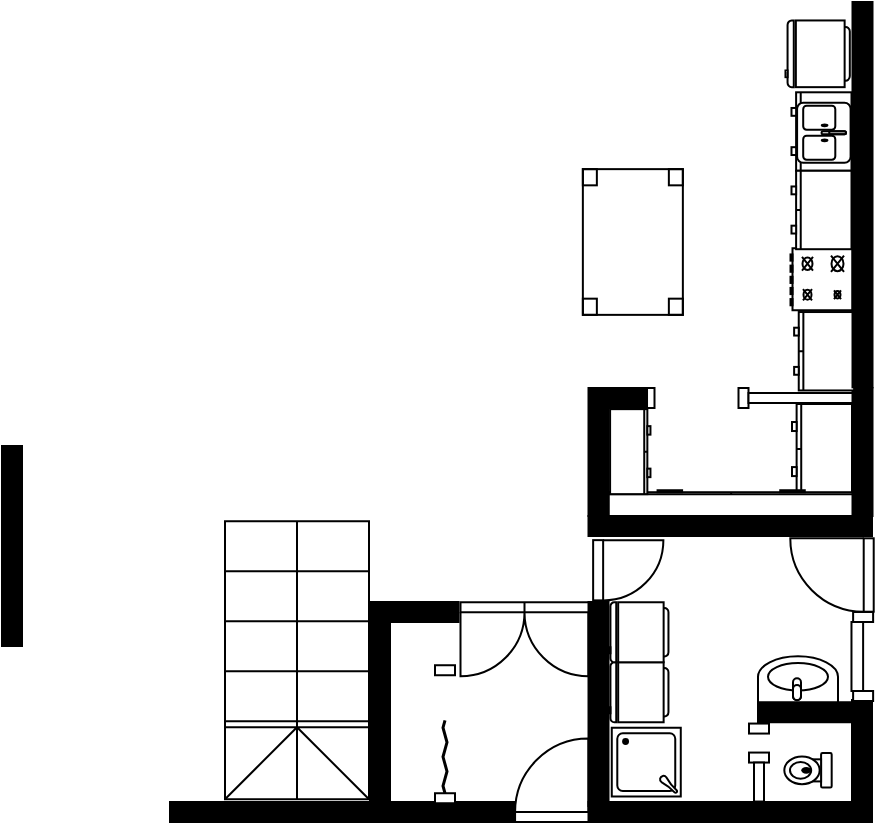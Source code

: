 <mxfile version="24.3.1" type="github" pages="2">
  <diagram name="Page-1" id="xjWKJGh5MfLKTEoIrmZc">
    <mxGraphModel dx="30" dy="613" grid="0" gridSize="10" guides="1" tooltips="1" connect="1" arrows="1" fold="1" page="0" pageScale="1" pageWidth="850" pageHeight="1100" math="0" shadow="0">
      <root>
        <mxCell id="0" />
        <mxCell id="1" parent="0" />
        <mxCell id="le4dVTGofkHt3U4x1nAH-15" value="" style="verticalLabelPosition=bottom;html=1;verticalAlign=top;align=center;shape=mxgraph.floorplan.dresser;rotation=90;" vertex="1" parent="1">
          <mxGeometry x="1498.14" y="206.75" width="39.21" height="30" as="geometry" />
        </mxCell>
        <mxCell id="OK5JHSdQybiAA-abdOU7-43" value="" style="verticalLabelPosition=bottom;html=1;verticalAlign=top;align=center;shape=mxgraph.floorplan.table;rotation=90;" vertex="1" parent="1">
          <mxGeometry x="1387" y="252" width="72.86" height="50" as="geometry" />
        </mxCell>
        <mxCell id="h-Q27DOEpLDlaPpYUZ9X-53" value="" style="verticalLabelPosition=bottom;html=1;verticalAlign=top;align=center;shape=mxgraph.floorplan.wall;fillColor=strokeColor;direction=south;" parent="1" vertex="1">
          <mxGeometry x="1533" y="506" width="10" height="53" as="geometry" />
        </mxCell>
        <mxCell id="OK5JHSdQybiAA-abdOU7-14" value="" style="verticalLabelPosition=bottom;html=1;verticalAlign=top;align=center;shape=mxgraph.floorplan.wall;fillColor=strokeColor;" vertex="1" parent="1">
          <mxGeometry x="1401.25" y="414" width="132" height="10" as="geometry" />
        </mxCell>
        <mxCell id="OK5JHSdQybiAA-abdOU7-15" value="" style="verticalLabelPosition=bottom;html=1;verticalAlign=top;align=center;shape=mxgraph.floorplan.wall;fillColor=strokeColor;direction=south;" vertex="1" parent="1">
          <mxGeometry x="1401.25" y="457" width="10" height="102" as="geometry" />
        </mxCell>
        <mxCell id="OK5JHSdQybiAA-abdOU7-16" value="" style="verticalLabelPosition=bottom;html=1;verticalAlign=top;align=center;shape=mxgraph.floorplan.shower2;rotation=90;" vertex="1" parent="1">
          <mxGeometry x="1412.95" y="519.81" width="34.37" height="34.5" as="geometry" />
        </mxCell>
        <mxCell id="OK5JHSdQybiAA-abdOU7-17" value="" style="verticalLabelPosition=bottom;html=1;verticalAlign=top;align=center;shape=mxgraph.floorplan.refrigerator;rotation=90;" vertex="1" parent="1">
          <mxGeometry x="1411.25" y="487.13" width="30" height="30" as="geometry" />
        </mxCell>
        <mxCell id="OK5JHSdQybiAA-abdOU7-18" value="" style="verticalLabelPosition=bottom;html=1;verticalAlign=top;align=center;shape=mxgraph.floorplan.refrigerator;rotation=90;" vertex="1" parent="1">
          <mxGeometry x="1411.25" y="457.13" width="30" height="30" as="geometry" />
        </mxCell>
        <mxCell id="OK5JHSdQybiAA-abdOU7-19" value="" style="verticalLabelPosition=bottom;html=1;verticalAlign=top;align=center;shape=mxgraph.floorplan.sink_1;rotation=-180;" vertex="1" parent="1">
          <mxGeometry x="1486" y="484.13" width="40" height="24" as="geometry" />
        </mxCell>
        <mxCell id="OK5JHSdQybiAA-abdOU7-20" value="" style="verticalLabelPosition=bottom;html=1;verticalAlign=top;align=center;shape=mxgraph.floorplan.toilet;rotation=0;direction=south;" vertex="1" parent="1">
          <mxGeometry x="1499.16" y="532.56" width="23.68" height="17.25" as="geometry" />
        </mxCell>
        <mxCell id="OK5JHSdQybiAA-abdOU7-21" value="" style="verticalLabelPosition=bottom;html=1;verticalAlign=top;align=center;shape=mxgraph.floorplan.doorPocket;dx=0.5;rotation=-90;" vertex="1" parent="1">
          <mxGeometry x="1467" y="537" width="39" height="0.56" as="geometry" />
        </mxCell>
        <mxCell id="OK5JHSdQybiAA-abdOU7-22" value="" style="verticalLabelPosition=bottom;html=1;verticalAlign=top;align=center;shape=mxgraph.floorplan.wall;fillColor=strokeColor;" vertex="1" parent="1">
          <mxGeometry x="1486" y="502.12" width="50" height="20" as="geometry" />
        </mxCell>
        <mxCell id="OK5JHSdQybiAA-abdOU7-23" value="" style="verticalLabelPosition=bottom;html=1;verticalAlign=top;align=center;shape=mxgraph.floorplan.doorRight;aspect=fixed;rotation=-90;" vertex="1" parent="1">
          <mxGeometry x="1404.51" y="425.13" width="30.12" height="32" as="geometry" />
        </mxCell>
        <mxCell id="OK5JHSdQybiAA-abdOU7-25" value="" style="verticalLabelPosition=bottom;html=1;verticalAlign=top;align=center;shape=mxgraph.floorplan.doorOverhead;rotation=-90;" vertex="1" parent="1">
          <mxGeometry x="1515.9" y="478.84" width="44.5" height="10.82" as="geometry" />
        </mxCell>
        <mxCell id="OK5JHSdQybiAA-abdOU7-26" value="" style="verticalLabelPosition=bottom;html=1;verticalAlign=top;align=center;shape=mxgraph.floorplan.wall;fillColor=strokeColor;" vertex="1" parent="1">
          <mxGeometry x="1401.25" y="557" width="141.75" height="10" as="geometry" />
        </mxCell>
        <mxCell id="OK5JHSdQybiAA-abdOU7-27" value="" style="verticalLabelPosition=bottom;html=1;verticalAlign=top;align=center;shape=mxgraph.floorplan.doorLeft;aspect=fixed;rotation=-180;" vertex="1" parent="1">
          <mxGeometry x="1364.54" y="528" width="36.71" height="39" as="geometry" />
        </mxCell>
        <mxCell id="OK5JHSdQybiAA-abdOU7-28" value="" style="verticalLabelPosition=bottom;html=1;verticalAlign=top;align=center;shape=mxgraph.floorplan.doorDouble;aspect=fixed;" vertex="1" parent="1">
          <mxGeometry x="1337.25" y="457.13" width="64" height="34" as="geometry" />
        </mxCell>
        <mxCell id="OK5JHSdQybiAA-abdOU7-29" value="" style="verticalLabelPosition=bottom;html=1;verticalAlign=top;align=center;shape=mxgraph.floorplan.wall;fillColor=strokeColor;" vertex="1" parent="1">
          <mxGeometry x="1302" y="557" width="62" height="10" as="geometry" />
        </mxCell>
        <mxCell id="OK5JHSdQybiAA-abdOU7-30" value="" style="verticalLabelPosition=bottom;html=1;verticalAlign=top;align=center;shape=mxgraph.floorplan.wall;fillColor=strokeColor;" vertex="1" parent="1">
          <mxGeometry x="1302" y="454" width="34.25" height="16" as="geometry" />
        </mxCell>
        <mxCell id="OK5JHSdQybiAA-abdOU7-32" value="" style="verticalLabelPosition=bottom;html=1;verticalAlign=top;align=center;shape=mxgraph.floorplan.doorAccordion;dx=0.6;rotation=-90;" vertex="1" parent="1">
          <mxGeometry x="1295" y="522.12" width="69" height="2" as="geometry" />
        </mxCell>
        <mxCell id="OK5JHSdQybiAA-abdOU7-33" value="" style="verticalLabelPosition=bottom;html=1;verticalAlign=top;align=center;shape=mxgraph.floorplan.wall;fillColor=strokeColor;direction=south;" vertex="1" parent="1">
          <mxGeometry x="1292" y="457" width="10" height="110" as="geometry" />
        </mxCell>
        <mxCell id="OK5JHSdQybiAA-abdOU7-34" value="" style="verticalLabelPosition=bottom;html=1;verticalAlign=top;align=center;shape=mxgraph.floorplan.wall;fillColor=strokeColor;direction=south;" vertex="1" parent="1">
          <mxGeometry x="1533" y="414" width="10" height="10" as="geometry" />
        </mxCell>
        <mxCell id="OK5JHSdQybiAA-abdOU7-35" value="" style="verticalLabelPosition=bottom;html=1;verticalAlign=top;align=center;shape=mxgraph.floorplan.doorLeft;aspect=fixed;rotation=90;" vertex="1" parent="1">
          <mxGeometry x="1506" y="424" width="36.71" height="39" as="geometry" />
        </mxCell>
        <mxCell id="OK5JHSdQybiAA-abdOU7-36" value="" style="verticalLabelPosition=bottom;html=1;verticalAlign=top;align=center;shape=mxgraph.floorplan.range_1;rotation=90;" vertex="1" parent="1">
          <mxGeometry x="1502.25" y="280.12" width="31" height="31" as="geometry" />
        </mxCell>
        <mxCell id="OK5JHSdQybiAA-abdOU7-37" value="" style="verticalLabelPosition=bottom;html=1;verticalAlign=top;align=center;shape=mxgraph.floorplan.dresser;rotation=90;" vertex="1" parent="1">
          <mxGeometry x="1495.47" y="365.53" width="45.06" height="30" as="geometry" />
        </mxCell>
        <mxCell id="OK5JHSdQybiAA-abdOU7-38" value="" style="verticalLabelPosition=bottom;html=1;verticalAlign=top;align=center;shape=mxgraph.floorplan.dresser;rotation=-180;" vertex="1" parent="1">
          <mxGeometry x="1411.25" y="401.12" width="122.67" height="12.88" as="geometry" />
        </mxCell>
        <mxCell id="OK5JHSdQybiAA-abdOU7-41" value="" style="verticalLabelPosition=bottom;html=1;verticalAlign=top;align=center;shape=mxgraph.floorplan.dresser;rotation=90;" vertex="1" parent="1">
          <mxGeometry x="1498.14" y="246" width="39.21" height="30" as="geometry" />
        </mxCell>
        <mxCell id="OK5JHSdQybiAA-abdOU7-42" value="" style="verticalLabelPosition=bottom;html=1;verticalAlign=top;align=center;shape=mxgraph.floorplan.wall;fillColor=strokeColor;direction=south;" vertex="1" parent="1">
          <mxGeometry x="1533.25" y="350" width="10" height="64" as="geometry" />
        </mxCell>
        <mxCell id="OK5JHSdQybiAA-abdOU7-39" value="" style="verticalLabelPosition=bottom;html=1;verticalAlign=top;align=center;shape=mxgraph.floorplan.sink_double2;rotation=90;" vertex="1" parent="1">
          <mxGeometry x="1503.92" y="209" width="30" height="26.75" as="geometry" />
        </mxCell>
        <mxCell id="le4dVTGofkHt3U4x1nAH-2" value="" style="verticalLabelPosition=bottom;html=1;verticalAlign=top;align=center;shape=mxgraph.floorplan.dresser;rotation=90;" vertex="1" parent="1">
          <mxGeometry x="1499.46" y="316.62" width="39.21" height="30" as="geometry" />
        </mxCell>
        <mxCell id="le4dVTGofkHt3U4x1nAH-6" value="" style="verticalLabelPosition=bottom;html=1;verticalAlign=top;align=center;shape=mxgraph.floorplan.wall;fillColor=strokeColor;direction=south;" vertex="1" parent="1">
          <mxGeometry x="1533.25" y="157" width="10" height="192.67" as="geometry" />
        </mxCell>
        <mxCell id="le4dVTGofkHt3U4x1nAH-8" value="" style="verticalLabelPosition=bottom;html=1;verticalAlign=top;align=center;shape=mxgraph.floorplan.doorPocket;dx=0.5;rotation=-180;" vertex="1" parent="1">
          <mxGeometry x="1429.25" y="350" width="104" height="10" as="geometry" />
        </mxCell>
        <mxCell id="le4dVTGofkHt3U4x1nAH-9" value="" style="verticalLabelPosition=bottom;html=1;verticalAlign=top;align=center;shape=mxgraph.floorplan.wall;fillColor=strokeColor;direction=south;" vertex="1" parent="1">
          <mxGeometry x="1401.25" y="350" width="10" height="64" as="geometry" />
        </mxCell>
        <mxCell id="le4dVTGofkHt3U4x1nAH-10" value="" style="verticalLabelPosition=bottom;html=1;verticalAlign=top;align=center;shape=mxgraph.floorplan.wall;fillColor=strokeColor;" vertex="1" parent="1">
          <mxGeometry x="1404.51" y="350" width="26" height="10" as="geometry" />
        </mxCell>
        <mxCell id="le4dVTGofkHt3U4x1nAH-14" value="" style="verticalLabelPosition=bottom;html=1;verticalAlign=top;align=center;shape=mxgraph.floorplan.dresser;rotation=-90;" vertex="1" parent="1">
          <mxGeometry x="1400.89" y="371.73" width="42.49" height="20.18" as="geometry" />
        </mxCell>
        <mxCell id="le4dVTGofkHt3U4x1nAH-17" value="" style="verticalLabelPosition=bottom;html=1;verticalAlign=top;align=center;shape=mxgraph.floorplan.refrigerator;rotation=90;" vertex="1" parent="1">
          <mxGeometry x="1499.16" y="166.81" width="33.35" height="32.19" as="geometry" />
        </mxCell>
        <mxCell id="le4dVTGofkHt3U4x1nAH-18" value="" style="verticalLabelPosition=bottom;html=1;verticalAlign=top;align=center;shape=mxgraph.floorplan.stairsRest;rotation=90;" vertex="1" parent="1">
          <mxGeometry x="1186" y="450.12" width="139" height="72" as="geometry" />
        </mxCell>
        <mxCell id="le4dVTGofkHt3U4x1nAH-19" value="" style="verticalLabelPosition=bottom;html=1;verticalAlign=top;align=center;shape=mxgraph.floorplan.wall;fillColor=strokeColor;" vertex="1" parent="1">
          <mxGeometry x="1192" y="557" width="100" height="10" as="geometry" />
        </mxCell>
        <mxCell id="le4dVTGofkHt3U4x1nAH-20" value="" style="verticalLabelPosition=bottom;html=1;verticalAlign=top;align=center;shape=mxgraph.floorplan.wall;fillColor=strokeColor;direction=south;" vertex="1" parent="1">
          <mxGeometry x="1108" y="379" width="10" height="100" as="geometry" />
        </mxCell>
      </root>
    </mxGraphModel>
  </diagram>
  <diagram id="61d1V9OBLIIuK0VRyVxv" name="Page-2">
    <mxGraphModel dx="1120" dy="794" grid="0" gridSize="10" guides="1" tooltips="1" connect="1" arrows="1" fold="1" page="0" pageScale="1" pageWidth="850" pageHeight="1100" math="0" shadow="0">
      <root>
        <mxCell id="0" />
        <mxCell id="1" parent="0" />
      </root>
    </mxGraphModel>
  </diagram>
</mxfile>
